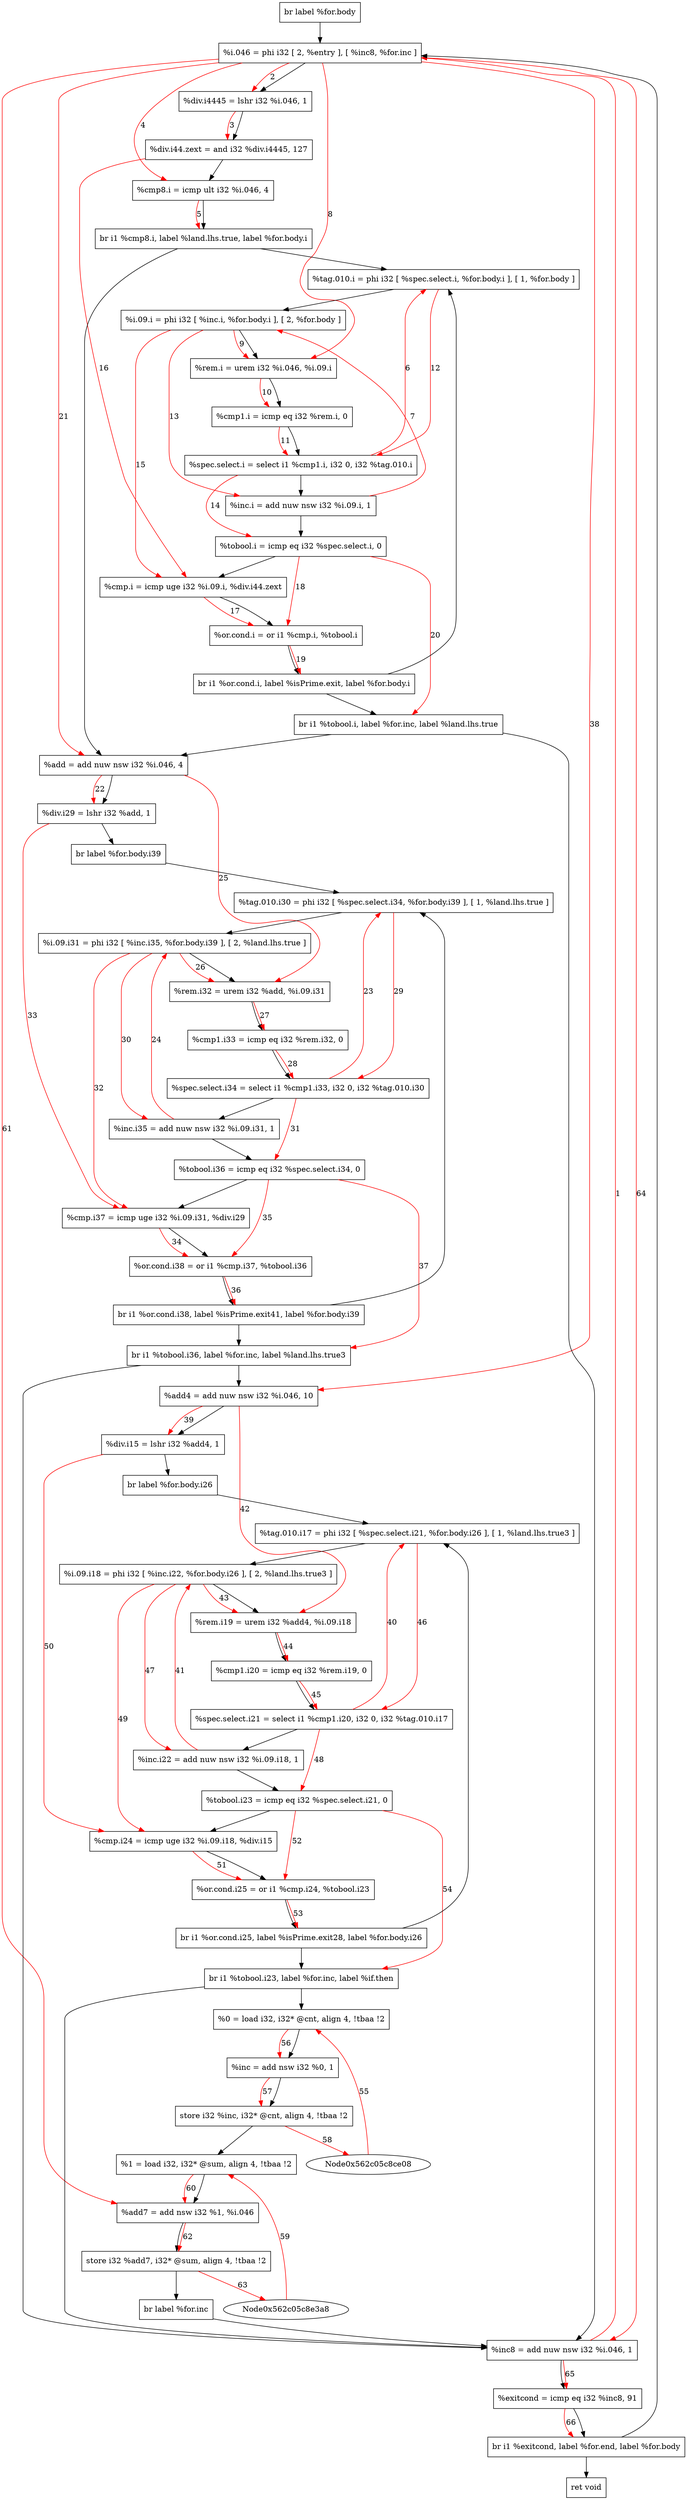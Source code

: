 digraph "CDFG for'func' function" {
	Node0x562c05c8f348[shape=record, label="  br label %for.body"]
	Node0x562c05c8ff58[shape=record, label="  %i.046 = phi i32 [ 2, %entry ], [ %inc8, %for.inc ]"]
	Node0x562c05c90040[shape=record, label="  %div.i4445 = lshr i32 %i.046, 1"]
	Node0x562c05c90110[shape=record, label="  %div.i44.zext = and i32 %div.i4445, 127"]
	Node0x562c05c901b0[shape=record, label="  %cmp8.i = icmp ult i32 %i.046, 4"]
	Node0x562c05c22468[shape=record, label="  br i1 %cmp8.i, label %land.lhs.true, label %for.body.i"]
	Node0x562c05c90438[shape=record, label="  %tag.010.i = phi i32 [ %spec.select.i, %for.body.i ], [ 1, %for.body ]"]
	Node0x562c05c905b8[shape=record, label="  %i.09.i = phi i32 [ %inc.i, %for.body.i ], [ 2, %for.body ]"]
	Node0x562c05c906a0[shape=record, label="  %rem.i = urem i32 %i.046, %i.09.i"]
	Node0x562c05c90730[shape=record, label="  %cmp1.i = icmp eq i32 %rem.i, 0"]
	Node0x562c05c22588[shape=record, label="  %spec.select.i = select i1 %cmp1.i, i32 0, i32 %tag.010.i"]
	Node0x562c05c90960[shape=record, label="  %inc.i = add nuw nsw i32 %i.09.i, 1"]
	Node0x562c05c909d0[shape=record, label="  %tobool.i = icmp eq i32 %spec.select.i, 0"]
	Node0x562c05c90a40[shape=record, label="  %cmp.i = icmp uge i32 %i.09.i, %div.i44.zext"]
	Node0x562c05c90ad0[shape=record, label="  %or.cond.i = or i1 %cmp.i, %tobool.i"]
	Node0x562c05c90bd8[shape=record, label="  br i1 %or.cond.i, label %isPrime.exit, label %for.body.i"]
	Node0x562c05c90c68[shape=record, label="  br i1 %tobool.i, label %for.inc, label %land.lhs.true"]
	Node0x562c05c90ce0[shape=record, label="  %add = add nuw nsw i32 %i.046, 4"]
	Node0x562c05c90d70[shape=record, label="  %div.i29 = lshr i32 %add, 1"]
	Node0x562c05c90568[shape=record, label="  br label %for.body.i39"]
	Node0x562c05c90eb8[shape=record, label="  %tag.010.i30 = phi i32 [ %spec.select.i34, %for.body.i39 ], [ 1, %land.lhs.true ]"]
	Node0x562c05c917e8[shape=record, label="  %i.09.i31 = phi i32 [ %inc.i35, %for.body.i39 ], [ 2, %land.lhs.true ]"]
	Node0x562c05c918e0[shape=record, label="  %rem.i32 = urem i32 %add, %i.09.i31"]
	Node0x562c05c91c90[shape=record, label="  %cmp1.i33 = icmp eq i32 %rem.i32, 0"]
	Node0x562c05c91d48[shape=record, label="  %spec.select.i34 = select i1 %cmp1.i33, i32 0, i32 %tag.010.i30"]
	Node0x562c05c91dc0[shape=record, label="  %inc.i35 = add nuw nsw i32 %i.09.i31, 1"]
	Node0x562c05c91e30[shape=record, label="  %tobool.i36 = icmp eq i32 %spec.select.i34, 0"]
	Node0x562c05c91ea0[shape=record, label="  %cmp.i37 = icmp uge i32 %i.09.i31, %div.i29"]
	Node0x562c05c91f30[shape=record, label="  %or.cond.i38 = or i1 %cmp.i37, %tobool.i36"]
	Node0x562c05c92038[shape=record, label="  br i1 %or.cond.i38, label %isPrime.exit41, label %for.body.i39"]
	Node0x562c05c92148[shape=record, label="  br i1 %tobool.i36, label %for.inc, label %land.lhs.true3"]
	Node0x562c05c921f0[shape=record, label="  %add4 = add nuw nsw i32 %i.046, 10"]
	Node0x562c05c92280[shape=record, label="  %div.i15 = lshr i32 %add4, 1"]
	Node0x562c05c902a8[shape=record, label="  br label %for.body.i26"]
	Node0x562c05c923c8[shape=record, label="  %tag.010.i17 = phi i32 [ %spec.select.i21, %for.body.i26 ], [ 1, %land.lhs.true3 ]"]
	Node0x562c05c92548[shape=record, label="  %i.09.i18 = phi i32 [ %inc.i22, %for.body.i26 ], [ 2, %land.lhs.true3 ]"]
	Node0x562c05c92640[shape=record, label="  %rem.i19 = urem i32 %add4, %i.09.i18"]
	Node0x562c05c926d0[shape=record, label="  %cmp1.i20 = icmp eq i32 %rem.i19, 0"]
	Node0x562c05c92788[shape=record, label="  %spec.select.i21 = select i1 %cmp1.i20, i32 0, i32 %tag.010.i17"]
	Node0x562c05c92800[shape=record, label="  %inc.i22 = add nuw nsw i32 %i.09.i18, 1"]
	Node0x562c05c92870[shape=record, label="  %tobool.i23 = icmp eq i32 %spec.select.i21, 0"]
	Node0x562c05c928e0[shape=record, label="  %cmp.i24 = icmp uge i32 %i.09.i18, %div.i15"]
	Node0x562c05c92970[shape=record, label="  %or.cond.i25 = or i1 %cmp.i24, %tobool.i23"]
	Node0x562c05c92a78[shape=record, label="  br i1 %or.cond.i25, label %isPrime.exit28, label %for.body.i26"]
	Node0x562c05c92b78[shape=record, label="  br i1 %tobool.i23, label %for.inc, label %if.then"]
	Node0x562c05c924f8[shape=record, label="  %0 = load i32, i32* @cnt, align 4, !tbaa !2"]
	Node0x562c05c93b50[shape=record, label="  %inc = add nsw i32 %0, 1"]
	Node0x562c05c93be0[shape=record, label="  store i32 %inc, i32* @cnt, align 4, !tbaa !2"]
	Node0x562c05c90388[shape=record, label="  %1 = load i32, i32* @sum, align 4, !tbaa !2"]
	Node0x562c05c94290[shape=record, label="  %add7 = add nsw i32 %1, %i.046"]
	Node0x562c05c94920[shape=record, label="  store i32 %add7, i32* @sum, align 4, !tbaa !2"]
	Node0x562c05c94988[shape=record, label="  br label %for.inc"]
	Node0x562c05c94a00[shape=record, label="  %inc8 = add nuw nsw i32 %i.046, 1"]
	Node0x562c05c94a70[shape=record, label="  %exitcond = icmp eq i32 %inc8, 91"]
	Node0x562c05c94b98[shape=record, label="  br i1 %exitcond, label %for.end, label %for.body"]
	Node0x562c05c94be0[shape=record, label="  ret void"]
	Node0x562c05c8f348 -> Node0x562c05c8ff58
	Node0x562c05c8ff58 -> Node0x562c05c90040
	Node0x562c05c90040 -> Node0x562c05c90110
	Node0x562c05c90110 -> Node0x562c05c901b0
	Node0x562c05c901b0 -> Node0x562c05c22468
	Node0x562c05c22468 -> Node0x562c05c90ce0
	Node0x562c05c22468 -> Node0x562c05c90438
	Node0x562c05c90438 -> Node0x562c05c905b8
	Node0x562c05c905b8 -> Node0x562c05c906a0
	Node0x562c05c906a0 -> Node0x562c05c90730
	Node0x562c05c90730 -> Node0x562c05c22588
	Node0x562c05c22588 -> Node0x562c05c90960
	Node0x562c05c90960 -> Node0x562c05c909d0
	Node0x562c05c909d0 -> Node0x562c05c90a40
	Node0x562c05c90a40 -> Node0x562c05c90ad0
	Node0x562c05c90ad0 -> Node0x562c05c90bd8
	Node0x562c05c90bd8 -> Node0x562c05c90c68
	Node0x562c05c90bd8 -> Node0x562c05c90438
	Node0x562c05c90c68 -> Node0x562c05c94a00
	Node0x562c05c90c68 -> Node0x562c05c90ce0
	Node0x562c05c90ce0 -> Node0x562c05c90d70
	Node0x562c05c90d70 -> Node0x562c05c90568
	Node0x562c05c90568 -> Node0x562c05c90eb8
	Node0x562c05c90eb8 -> Node0x562c05c917e8
	Node0x562c05c917e8 -> Node0x562c05c918e0
	Node0x562c05c918e0 -> Node0x562c05c91c90
	Node0x562c05c91c90 -> Node0x562c05c91d48
	Node0x562c05c91d48 -> Node0x562c05c91dc0
	Node0x562c05c91dc0 -> Node0x562c05c91e30
	Node0x562c05c91e30 -> Node0x562c05c91ea0
	Node0x562c05c91ea0 -> Node0x562c05c91f30
	Node0x562c05c91f30 -> Node0x562c05c92038
	Node0x562c05c92038 -> Node0x562c05c92148
	Node0x562c05c92038 -> Node0x562c05c90eb8
	Node0x562c05c92148 -> Node0x562c05c94a00
	Node0x562c05c92148 -> Node0x562c05c921f0
	Node0x562c05c921f0 -> Node0x562c05c92280
	Node0x562c05c92280 -> Node0x562c05c902a8
	Node0x562c05c902a8 -> Node0x562c05c923c8
	Node0x562c05c923c8 -> Node0x562c05c92548
	Node0x562c05c92548 -> Node0x562c05c92640
	Node0x562c05c92640 -> Node0x562c05c926d0
	Node0x562c05c926d0 -> Node0x562c05c92788
	Node0x562c05c92788 -> Node0x562c05c92800
	Node0x562c05c92800 -> Node0x562c05c92870
	Node0x562c05c92870 -> Node0x562c05c928e0
	Node0x562c05c928e0 -> Node0x562c05c92970
	Node0x562c05c92970 -> Node0x562c05c92a78
	Node0x562c05c92a78 -> Node0x562c05c92b78
	Node0x562c05c92a78 -> Node0x562c05c923c8
	Node0x562c05c92b78 -> Node0x562c05c94a00
	Node0x562c05c92b78 -> Node0x562c05c924f8
	Node0x562c05c924f8 -> Node0x562c05c93b50
	Node0x562c05c93b50 -> Node0x562c05c93be0
	Node0x562c05c93be0 -> Node0x562c05c90388
	Node0x562c05c90388 -> Node0x562c05c94290
	Node0x562c05c94290 -> Node0x562c05c94920
	Node0x562c05c94920 -> Node0x562c05c94988
	Node0x562c05c94988 -> Node0x562c05c94a00
	Node0x562c05c94a00 -> Node0x562c05c94a70
	Node0x562c05c94a70 -> Node0x562c05c94b98
	Node0x562c05c94b98 -> Node0x562c05c94be0
	Node0x562c05c94b98 -> Node0x562c05c8ff58
edge [color=red]
	Node0x562c05c94a00 -> Node0x562c05c8ff58[label="1"]
	Node0x562c05c8ff58 -> Node0x562c05c90040[label="2"]
	Node0x562c05c90040 -> Node0x562c05c90110[label="3"]
	Node0x562c05c8ff58 -> Node0x562c05c901b0[label="4"]
	Node0x562c05c901b0 -> Node0x562c05c22468[label="5"]
	Node0x562c05c22588 -> Node0x562c05c90438[label="6"]
	Node0x562c05c90960 -> Node0x562c05c905b8[label="7"]
	Node0x562c05c8ff58 -> Node0x562c05c906a0[label="8"]
	Node0x562c05c905b8 -> Node0x562c05c906a0[label="9"]
	Node0x562c05c906a0 -> Node0x562c05c90730[label="10"]
	Node0x562c05c90730 -> Node0x562c05c22588[label="11"]
	Node0x562c05c90438 -> Node0x562c05c22588[label="12"]
	Node0x562c05c905b8 -> Node0x562c05c90960[label="13"]
	Node0x562c05c22588 -> Node0x562c05c909d0[label="14"]
	Node0x562c05c905b8 -> Node0x562c05c90a40[label="15"]
	Node0x562c05c90110 -> Node0x562c05c90a40[label="16"]
	Node0x562c05c90a40 -> Node0x562c05c90ad0[label="17"]
	Node0x562c05c909d0 -> Node0x562c05c90ad0[label="18"]
	Node0x562c05c90ad0 -> Node0x562c05c90bd8[label="19"]
	Node0x562c05c909d0 -> Node0x562c05c90c68[label="20"]
	Node0x562c05c8ff58 -> Node0x562c05c90ce0[label="21"]
	Node0x562c05c90ce0 -> Node0x562c05c90d70[label="22"]
	Node0x562c05c91d48 -> Node0x562c05c90eb8[label="23"]
	Node0x562c05c91dc0 -> Node0x562c05c917e8[label="24"]
	Node0x562c05c90ce0 -> Node0x562c05c918e0[label="25"]
	Node0x562c05c917e8 -> Node0x562c05c918e0[label="26"]
	Node0x562c05c918e0 -> Node0x562c05c91c90[label="27"]
	Node0x562c05c91c90 -> Node0x562c05c91d48[label="28"]
	Node0x562c05c90eb8 -> Node0x562c05c91d48[label="29"]
	Node0x562c05c917e8 -> Node0x562c05c91dc0[label="30"]
	Node0x562c05c91d48 -> Node0x562c05c91e30[label="31"]
	Node0x562c05c917e8 -> Node0x562c05c91ea0[label="32"]
	Node0x562c05c90d70 -> Node0x562c05c91ea0[label="33"]
	Node0x562c05c91ea0 -> Node0x562c05c91f30[label="34"]
	Node0x562c05c91e30 -> Node0x562c05c91f30[label="35"]
	Node0x562c05c91f30 -> Node0x562c05c92038[label="36"]
	Node0x562c05c91e30 -> Node0x562c05c92148[label="37"]
	Node0x562c05c8ff58 -> Node0x562c05c921f0[label="38"]
	Node0x562c05c921f0 -> Node0x562c05c92280[label="39"]
	Node0x562c05c92788 -> Node0x562c05c923c8[label="40"]
	Node0x562c05c92800 -> Node0x562c05c92548[label="41"]
	Node0x562c05c921f0 -> Node0x562c05c92640[label="42"]
	Node0x562c05c92548 -> Node0x562c05c92640[label="43"]
	Node0x562c05c92640 -> Node0x562c05c926d0[label="44"]
	Node0x562c05c926d0 -> Node0x562c05c92788[label="45"]
	Node0x562c05c923c8 -> Node0x562c05c92788[label="46"]
	Node0x562c05c92548 -> Node0x562c05c92800[label="47"]
	Node0x562c05c92788 -> Node0x562c05c92870[label="48"]
	Node0x562c05c92548 -> Node0x562c05c928e0[label="49"]
	Node0x562c05c92280 -> Node0x562c05c928e0[label="50"]
	Node0x562c05c928e0 -> Node0x562c05c92970[label="51"]
	Node0x562c05c92870 -> Node0x562c05c92970[label="52"]
	Node0x562c05c92970 -> Node0x562c05c92a78[label="53"]
	Node0x562c05c92870 -> Node0x562c05c92b78[label="54"]
	Node0x562c05c8ce08 -> Node0x562c05c924f8[label="55"]
	Node0x562c05c924f8 -> Node0x562c05c93b50[label="56"]
	Node0x562c05c93b50 -> Node0x562c05c93be0[label="57"]
	Node0x562c05c93be0 -> Node0x562c05c8ce08[label="58"]
	Node0x562c05c8e3a8 -> Node0x562c05c90388[label="59"]
	Node0x562c05c90388 -> Node0x562c05c94290[label="60"]
	Node0x562c05c8ff58 -> Node0x562c05c94290[label="61"]
	Node0x562c05c94290 -> Node0x562c05c94920[label="62"]
	Node0x562c05c94920 -> Node0x562c05c8e3a8[label="63"]
	Node0x562c05c8ff58 -> Node0x562c05c94a00[label="64"]
	Node0x562c05c94a00 -> Node0x562c05c94a70[label="65"]
	Node0x562c05c94a70 -> Node0x562c05c94b98[label="66"]
}
